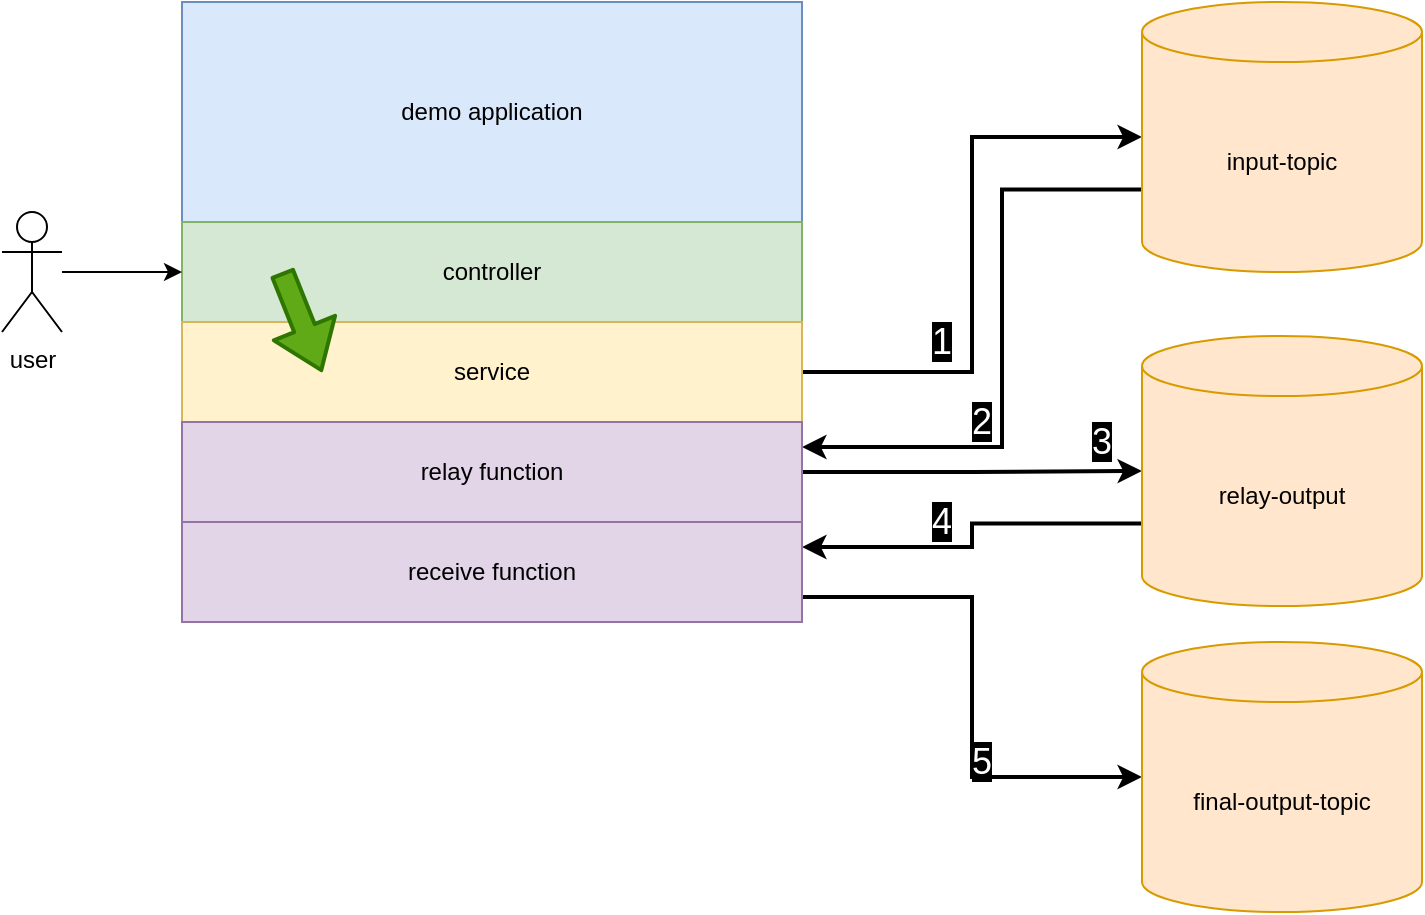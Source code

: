 <mxfile version="14.9.9" type="device"><diagram id="R9VFOGBRMRoPAWg4n_HK" name="Page-1"><mxGraphModel dx="1426" dy="769" grid="1" gridSize="10" guides="1" tooltips="1" connect="1" arrows="1" fold="1" page="1" pageScale="1" pageWidth="850" pageHeight="1100" math="0" shadow="0"><root><mxCell id="0"/><mxCell id="1" parent="0"/><mxCell id="F5zIthUsoiINyO05uFn7-1" value="demo application" style="rounded=0;whiteSpace=wrap;html=1;fillColor=#dae8fc;strokeColor=#6c8ebf;" vertex="1" parent="1"><mxGeometry x="210" y="250" width="310" height="110" as="geometry"/></mxCell><mxCell id="F5zIthUsoiINyO05uFn7-2" value="controller" style="rounded=0;whiteSpace=wrap;html=1;fillColor=#d5e8d4;strokeColor=#82b366;" vertex="1" parent="1"><mxGeometry x="210" y="360" width="310" height="50" as="geometry"/></mxCell><mxCell id="F5zIthUsoiINyO05uFn7-9" style="edgeStyle=orthogonalEdgeStyle;rounded=0;orthogonalLoop=1;jettySize=auto;html=1;exitX=1;exitY=0.5;exitDx=0;exitDy=0;entryX=0;entryY=0.5;entryDx=0;entryDy=0;entryPerimeter=0;strokeWidth=2;" edge="1" parent="1" source="F5zIthUsoiINyO05uFn7-3" target="F5zIthUsoiINyO05uFn7-6"><mxGeometry relative="1" as="geometry"/></mxCell><mxCell id="F5zIthUsoiINyO05uFn7-3" value="service" style="rounded=0;whiteSpace=wrap;html=1;fillColor=#fff2cc;strokeColor=#d6b656;" vertex="1" parent="1"><mxGeometry x="210" y="410" width="310" height="50" as="geometry"/></mxCell><mxCell id="F5zIthUsoiINyO05uFn7-5" style="edgeStyle=orthogonalEdgeStyle;rounded=0;orthogonalLoop=1;jettySize=auto;html=1;entryX=0;entryY=0.5;entryDx=0;entryDy=0;" edge="1" parent="1" source="F5zIthUsoiINyO05uFn7-4" target="F5zIthUsoiINyO05uFn7-2"><mxGeometry relative="1" as="geometry"/></mxCell><mxCell id="F5zIthUsoiINyO05uFn7-4" value="user" style="shape=umlActor;verticalLabelPosition=bottom;verticalAlign=top;html=1;outlineConnect=0;" vertex="1" parent="1"><mxGeometry x="120" y="355" width="30" height="60" as="geometry"/></mxCell><mxCell id="F5zIthUsoiINyO05uFn7-12" style="edgeStyle=orthogonalEdgeStyle;rounded=0;orthogonalLoop=1;jettySize=auto;html=1;exitX=0;exitY=0;exitDx=0;exitDy=93.75;exitPerimeter=0;entryX=1;entryY=0.25;entryDx=0;entryDy=0;strokeWidth=2;" edge="1" parent="1" source="F5zIthUsoiINyO05uFn7-6" target="F5zIthUsoiINyO05uFn7-7"><mxGeometry relative="1" as="geometry"><Array as="points"><mxPoint x="620" y="344"/><mxPoint x="620" y="473"/></Array></mxGeometry></mxCell><mxCell id="F5zIthUsoiINyO05uFn7-6" value="input-topic" style="shape=cylinder3;whiteSpace=wrap;html=1;boundedLbl=1;backgroundOutline=1;size=15;fillColor=#ffe6cc;strokeColor=#d79b00;" vertex="1" parent="1"><mxGeometry x="690" y="250" width="140" height="135" as="geometry"/></mxCell><mxCell id="F5zIthUsoiINyO05uFn7-13" style="edgeStyle=orthogonalEdgeStyle;rounded=0;orthogonalLoop=1;jettySize=auto;html=1;exitX=1;exitY=0.5;exitDx=0;exitDy=0;entryX=0;entryY=0.5;entryDx=0;entryDy=0;entryPerimeter=0;strokeWidth=2;" edge="1" parent="1" source="F5zIthUsoiINyO05uFn7-7" target="F5zIthUsoiINyO05uFn7-10"><mxGeometry relative="1" as="geometry"/></mxCell><mxCell id="F5zIthUsoiINyO05uFn7-7" value="relay function" style="rounded=0;whiteSpace=wrap;html=1;fillColor=#e1d5e7;strokeColor=#9673a6;" vertex="1" parent="1"><mxGeometry x="210" y="460" width="310" height="50" as="geometry"/></mxCell><mxCell id="F5zIthUsoiINyO05uFn7-14" style="edgeStyle=orthogonalEdgeStyle;rounded=0;orthogonalLoop=1;jettySize=auto;html=1;exitX=0;exitY=0;exitDx=0;exitDy=93.75;exitPerimeter=0;entryX=1;entryY=0.25;entryDx=0;entryDy=0;strokeWidth=2;" edge="1" parent="1" source="F5zIthUsoiINyO05uFn7-10" target="F5zIthUsoiINyO05uFn7-11"><mxGeometry relative="1" as="geometry"/></mxCell><mxCell id="F5zIthUsoiINyO05uFn7-10" value="relay-output" style="shape=cylinder3;whiteSpace=wrap;html=1;boundedLbl=1;backgroundOutline=1;size=15;fillColor=#ffe6cc;strokeColor=#d79b00;" vertex="1" parent="1"><mxGeometry x="690" y="417" width="140" height="135" as="geometry"/></mxCell><mxCell id="F5zIthUsoiINyO05uFn7-16" style="edgeStyle=orthogonalEdgeStyle;rounded=0;orthogonalLoop=1;jettySize=auto;html=1;exitX=1;exitY=0.75;exitDx=0;exitDy=0;entryX=0;entryY=0.5;entryDx=0;entryDy=0;entryPerimeter=0;strokeWidth=2;" edge="1" parent="1" source="F5zIthUsoiINyO05uFn7-11" target="F5zIthUsoiINyO05uFn7-15"><mxGeometry relative="1" as="geometry"/></mxCell><mxCell id="F5zIthUsoiINyO05uFn7-11" value="receive function" style="rounded=0;whiteSpace=wrap;html=1;fillColor=#e1d5e7;strokeColor=#9673a6;" vertex="1" parent="1"><mxGeometry x="210" y="510" width="310" height="50" as="geometry"/></mxCell><mxCell id="F5zIthUsoiINyO05uFn7-15" value="final-output-topic" style="shape=cylinder3;whiteSpace=wrap;html=1;boundedLbl=1;backgroundOutline=1;size=15;fillColor=#ffe6cc;strokeColor=#d79b00;" vertex="1" parent="1"><mxGeometry x="690" y="570" width="140" height="135" as="geometry"/></mxCell><mxCell id="F5zIthUsoiINyO05uFn7-17" value="&lt;span style=&quot;background-color: rgb(0, 0, 0); font-size: 18px;&quot;&gt;&lt;font color=&quot;#ffffff&quot; style=&quot;font-size: 18px;&quot;&gt;1&lt;/font&gt;&lt;/span&gt;" style="text;html=1;strokeColor=none;fillColor=none;align=center;verticalAlign=middle;whiteSpace=wrap;rounded=0;fontSize=18;" vertex="1" parent="1"><mxGeometry x="570" y="410" width="40" height="20" as="geometry"/></mxCell><mxCell id="F5zIthUsoiINyO05uFn7-18" value="&lt;span style=&quot;background-color: rgb(0 , 0 , 0) ; font-size: 18px&quot;&gt;&lt;font color=&quot;#ffffff&quot; style=&quot;font-size: 18px&quot;&gt;2&lt;/font&gt;&lt;/span&gt;" style="text;html=1;strokeColor=none;fillColor=none;align=center;verticalAlign=middle;whiteSpace=wrap;rounded=0;fontSize=18;" vertex="1" parent="1"><mxGeometry x="590" y="450" width="40" height="20" as="geometry"/></mxCell><mxCell id="F5zIthUsoiINyO05uFn7-21" value="&lt;span style=&quot;background-color: rgb(0 , 0 , 0) ; font-size: 18px&quot;&gt;&lt;font color=&quot;#ffffff&quot; style=&quot;font-size: 18px&quot;&gt;3&lt;/font&gt;&lt;/span&gt;" style="text;html=1;strokeColor=none;fillColor=none;align=center;verticalAlign=middle;whiteSpace=wrap;rounded=0;fontSize=18;" vertex="1" parent="1"><mxGeometry x="650" y="460" width="40" height="20" as="geometry"/></mxCell><mxCell id="F5zIthUsoiINyO05uFn7-22" value="&lt;span style=&quot;background-color: rgb(0 , 0 , 0) ; font-size: 18px&quot;&gt;&lt;font color=&quot;#ffffff&quot; style=&quot;font-size: 18px&quot;&gt;4&lt;/font&gt;&lt;/span&gt;" style="text;html=1;strokeColor=none;fillColor=none;align=center;verticalAlign=middle;whiteSpace=wrap;rounded=0;fontSize=18;" vertex="1" parent="1"><mxGeometry x="570" y="500" width="40" height="20" as="geometry"/></mxCell><mxCell id="F5zIthUsoiINyO05uFn7-23" value="&lt;span style=&quot;background-color: rgb(0 , 0 , 0) ; font-size: 18px&quot;&gt;&lt;font color=&quot;#ffffff&quot; style=&quot;font-size: 18px&quot;&gt;5&lt;/font&gt;&lt;/span&gt;" style="text;html=1;strokeColor=none;fillColor=none;align=center;verticalAlign=middle;whiteSpace=wrap;rounded=0;fontSize=18;" vertex="1" parent="1"><mxGeometry x="590" y="620" width="40" height="20" as="geometry"/></mxCell><mxCell id="F5zIthUsoiINyO05uFn7-28" value="" style="shape=flexArrow;endArrow=classic;html=1;fontSize=18;strokeWidth=2;endWidth=20;endSize=6.88;fillColor=#60a917;strokeColor=#2D7600;" edge="1" parent="1"><mxGeometry width="50" height="50" relative="1" as="geometry"><mxPoint x="260" y="385" as="sourcePoint"/><mxPoint x="280" y="435" as="targetPoint"/></mxGeometry></mxCell></root></mxGraphModel></diagram></mxfile>